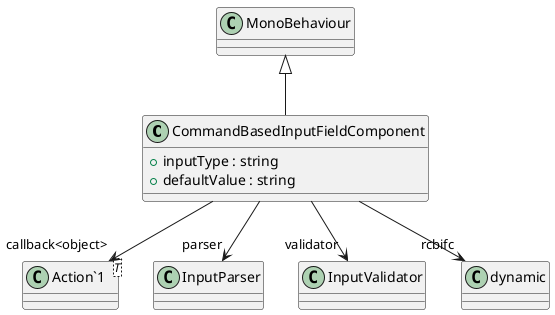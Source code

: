 @startuml
class CommandBasedInputFieldComponent {
    + inputType : string
    + defaultValue : string
}
class "Action`1"<T> {
}
MonoBehaviour <|-- CommandBasedInputFieldComponent
CommandBasedInputFieldComponent --> "parser" InputParser
CommandBasedInputFieldComponent --> "validator" InputValidator
CommandBasedInputFieldComponent --> "callback<object>" "Action`1"
CommandBasedInputFieldComponent --> "rcbifc" dynamic
@enduml
